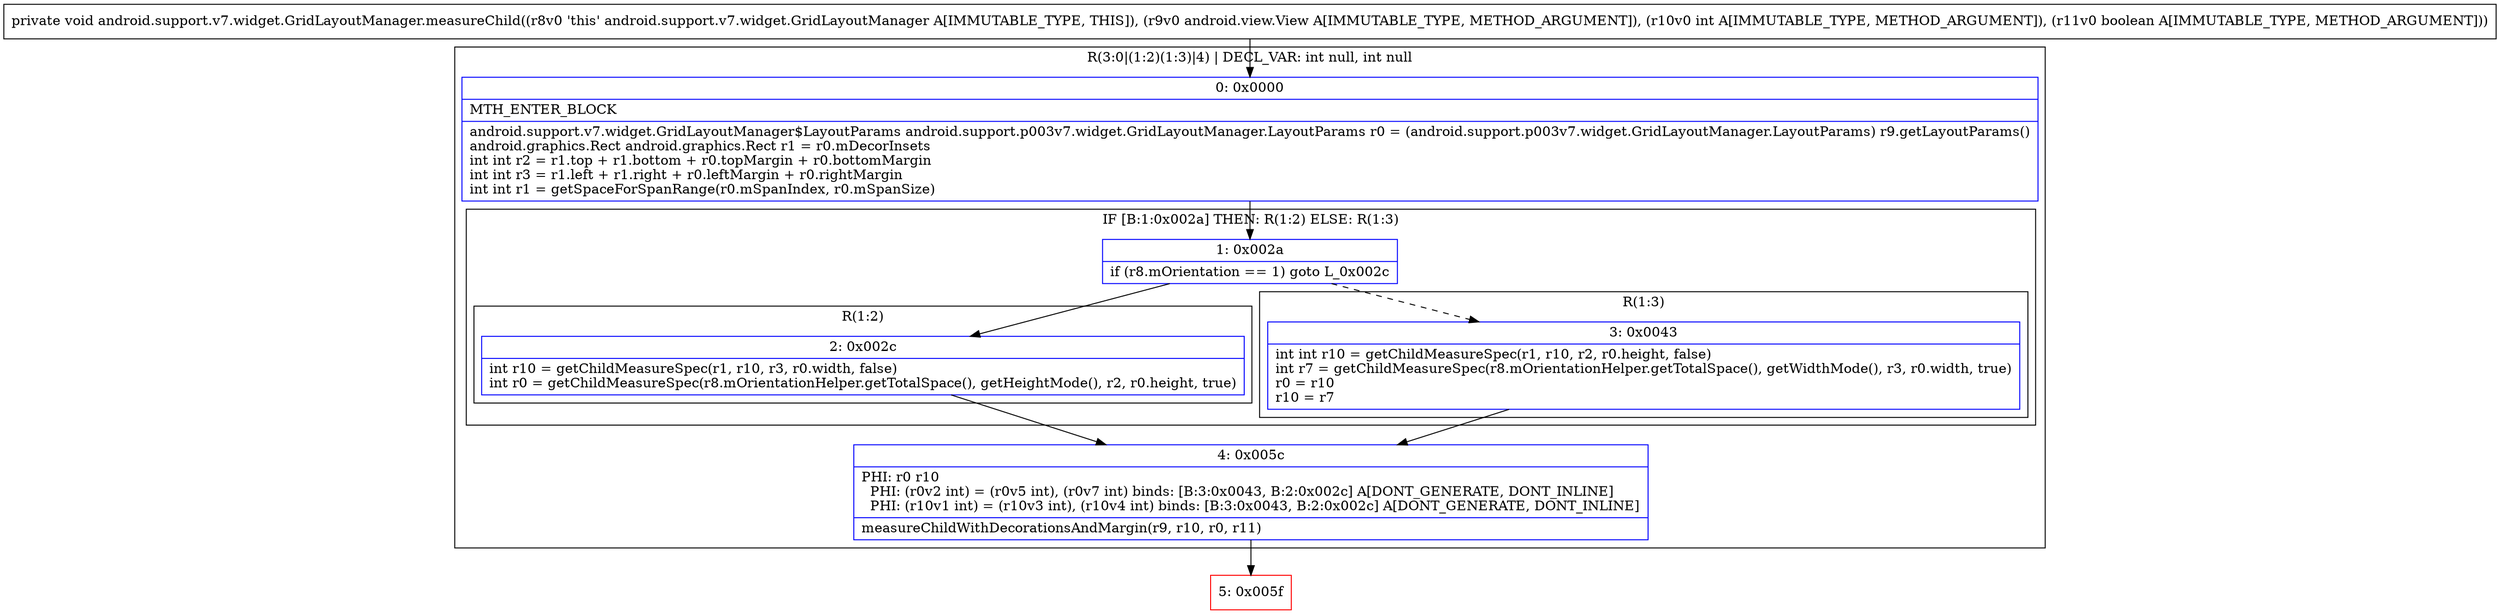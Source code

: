 digraph "CFG forandroid.support.v7.widget.GridLayoutManager.measureChild(Landroid\/view\/View;IZ)V" {
subgraph cluster_Region_480293010 {
label = "R(3:0|(1:2)(1:3)|4) | DECL_VAR: int null, int null\l";
node [shape=record,color=blue];
Node_0 [shape=record,label="{0\:\ 0x0000|MTH_ENTER_BLOCK\l|android.support.v7.widget.GridLayoutManager$LayoutParams android.support.p003v7.widget.GridLayoutManager.LayoutParams r0 = (android.support.p003v7.widget.GridLayoutManager.LayoutParams) r9.getLayoutParams()\landroid.graphics.Rect android.graphics.Rect r1 = r0.mDecorInsets\lint int r2 = r1.top + r1.bottom + r0.topMargin + r0.bottomMargin\lint int r3 = r1.left + r1.right + r0.leftMargin + r0.rightMargin\lint int r1 = getSpaceForSpanRange(r0.mSpanIndex, r0.mSpanSize)\l}"];
subgraph cluster_IfRegion_1460325158 {
label = "IF [B:1:0x002a] THEN: R(1:2) ELSE: R(1:3)";
node [shape=record,color=blue];
Node_1 [shape=record,label="{1\:\ 0x002a|if (r8.mOrientation == 1) goto L_0x002c\l}"];
subgraph cluster_Region_1587831648 {
label = "R(1:2)";
node [shape=record,color=blue];
Node_2 [shape=record,label="{2\:\ 0x002c|int r10 = getChildMeasureSpec(r1, r10, r3, r0.width, false)\lint r0 = getChildMeasureSpec(r8.mOrientationHelper.getTotalSpace(), getHeightMode(), r2, r0.height, true)\l}"];
}
subgraph cluster_Region_525931161 {
label = "R(1:3)";
node [shape=record,color=blue];
Node_3 [shape=record,label="{3\:\ 0x0043|int int r10 = getChildMeasureSpec(r1, r10, r2, r0.height, false)\lint r7 = getChildMeasureSpec(r8.mOrientationHelper.getTotalSpace(), getWidthMode(), r3, r0.width, true)\lr0 = r10\lr10 = r7\l}"];
}
}
Node_4 [shape=record,label="{4\:\ 0x005c|PHI: r0 r10 \l  PHI: (r0v2 int) = (r0v5 int), (r0v7 int) binds: [B:3:0x0043, B:2:0x002c] A[DONT_GENERATE, DONT_INLINE]\l  PHI: (r10v1 int) = (r10v3 int), (r10v4 int) binds: [B:3:0x0043, B:2:0x002c] A[DONT_GENERATE, DONT_INLINE]\l|measureChildWithDecorationsAndMargin(r9, r10, r0, r11)\l}"];
}
Node_5 [shape=record,color=red,label="{5\:\ 0x005f}"];
MethodNode[shape=record,label="{private void android.support.v7.widget.GridLayoutManager.measureChild((r8v0 'this' android.support.v7.widget.GridLayoutManager A[IMMUTABLE_TYPE, THIS]), (r9v0 android.view.View A[IMMUTABLE_TYPE, METHOD_ARGUMENT]), (r10v0 int A[IMMUTABLE_TYPE, METHOD_ARGUMENT]), (r11v0 boolean A[IMMUTABLE_TYPE, METHOD_ARGUMENT])) }"];
MethodNode -> Node_0;
Node_0 -> Node_1;
Node_1 -> Node_2;
Node_1 -> Node_3[style=dashed];
Node_2 -> Node_4;
Node_3 -> Node_4;
Node_4 -> Node_5;
}

